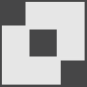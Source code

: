 <mxfile version="28.0.6">
  <diagram name="第 1 页" id="ewl9boTtj5eG1xmZE2dz">
    <mxGraphModel dx="67" dy="43" grid="1" gridSize="3.937" guides="1" tooltips="1" connect="1" arrows="1" fold="1" page="1" pageScale="1" pageWidth="48" pageHeight="48" background="#464647" math="0" shadow="0">
      <root>
        <mxCell id="0" />
        <mxCell id="1" parent="0" />
        <mxCell id="h4AXBYLEM3Z7pXykpD9Z-1" value="" style="rounded=0;whiteSpace=wrap;html=1;fillColor=none;strokeColor=#E6E6E6;strokeWidth=2;" parent="1" vertex="1">
          <mxGeometry x="3.94" y="15.75" width="27.43" height="27.56" as="geometry" />
        </mxCell>
        <mxCell id="h4AXBYLEM3Z7pXykpD9Z-3" value="" style="rounded=0;whiteSpace=wrap;html=1;fillColor=none;strokeColor=#E6E6E6;strokeWidth=2;" parent="1" vertex="1">
          <mxGeometry x="15.75" y="3.94" width="27.56" height="27.31" as="geometry" />
        </mxCell>
        <mxCell id="U6Gxv-2Gs-mFBV8ipevQ-1" value="" style="rounded=0;whiteSpace=wrap;html=1;fillColor=#E6E6E6;strokeColor=#E6E6E6;" parent="1" vertex="1">
          <mxGeometry x="15.75" y="4" width="27.56" height="11.75" as="geometry" />
        </mxCell>
        <mxCell id="U6Gxv-2Gs-mFBV8ipevQ-2" value="" style="rounded=0;whiteSpace=wrap;html=1;strokeColor=#E6E6E6;fillColor=#E6E6E6;" parent="1" vertex="1">
          <mxGeometry x="31.37" y="14.68" width="11.94" height="16.57" as="geometry" />
        </mxCell>
        <mxCell id="VmAptqJxJnECns9HSGE0-1" value="" style="rounded=0;whiteSpace=wrap;html=1;fillColor=#E6E6E6;strokeColor=#E6E6E6;" vertex="1" parent="1">
          <mxGeometry x="3.94" y="31.25" width="27.56" height="11.75" as="geometry" />
        </mxCell>
        <mxCell id="VmAptqJxJnECns9HSGE0-2" value="" style="rounded=0;whiteSpace=wrap;html=1;strokeColor=#E6E6E6;fillColor=#E6E6E6;" vertex="1" parent="1">
          <mxGeometry x="3.94" y="15.75" width="11.94" height="16.57" as="geometry" />
        </mxCell>
      </root>
    </mxGraphModel>
  </diagram>
</mxfile>
